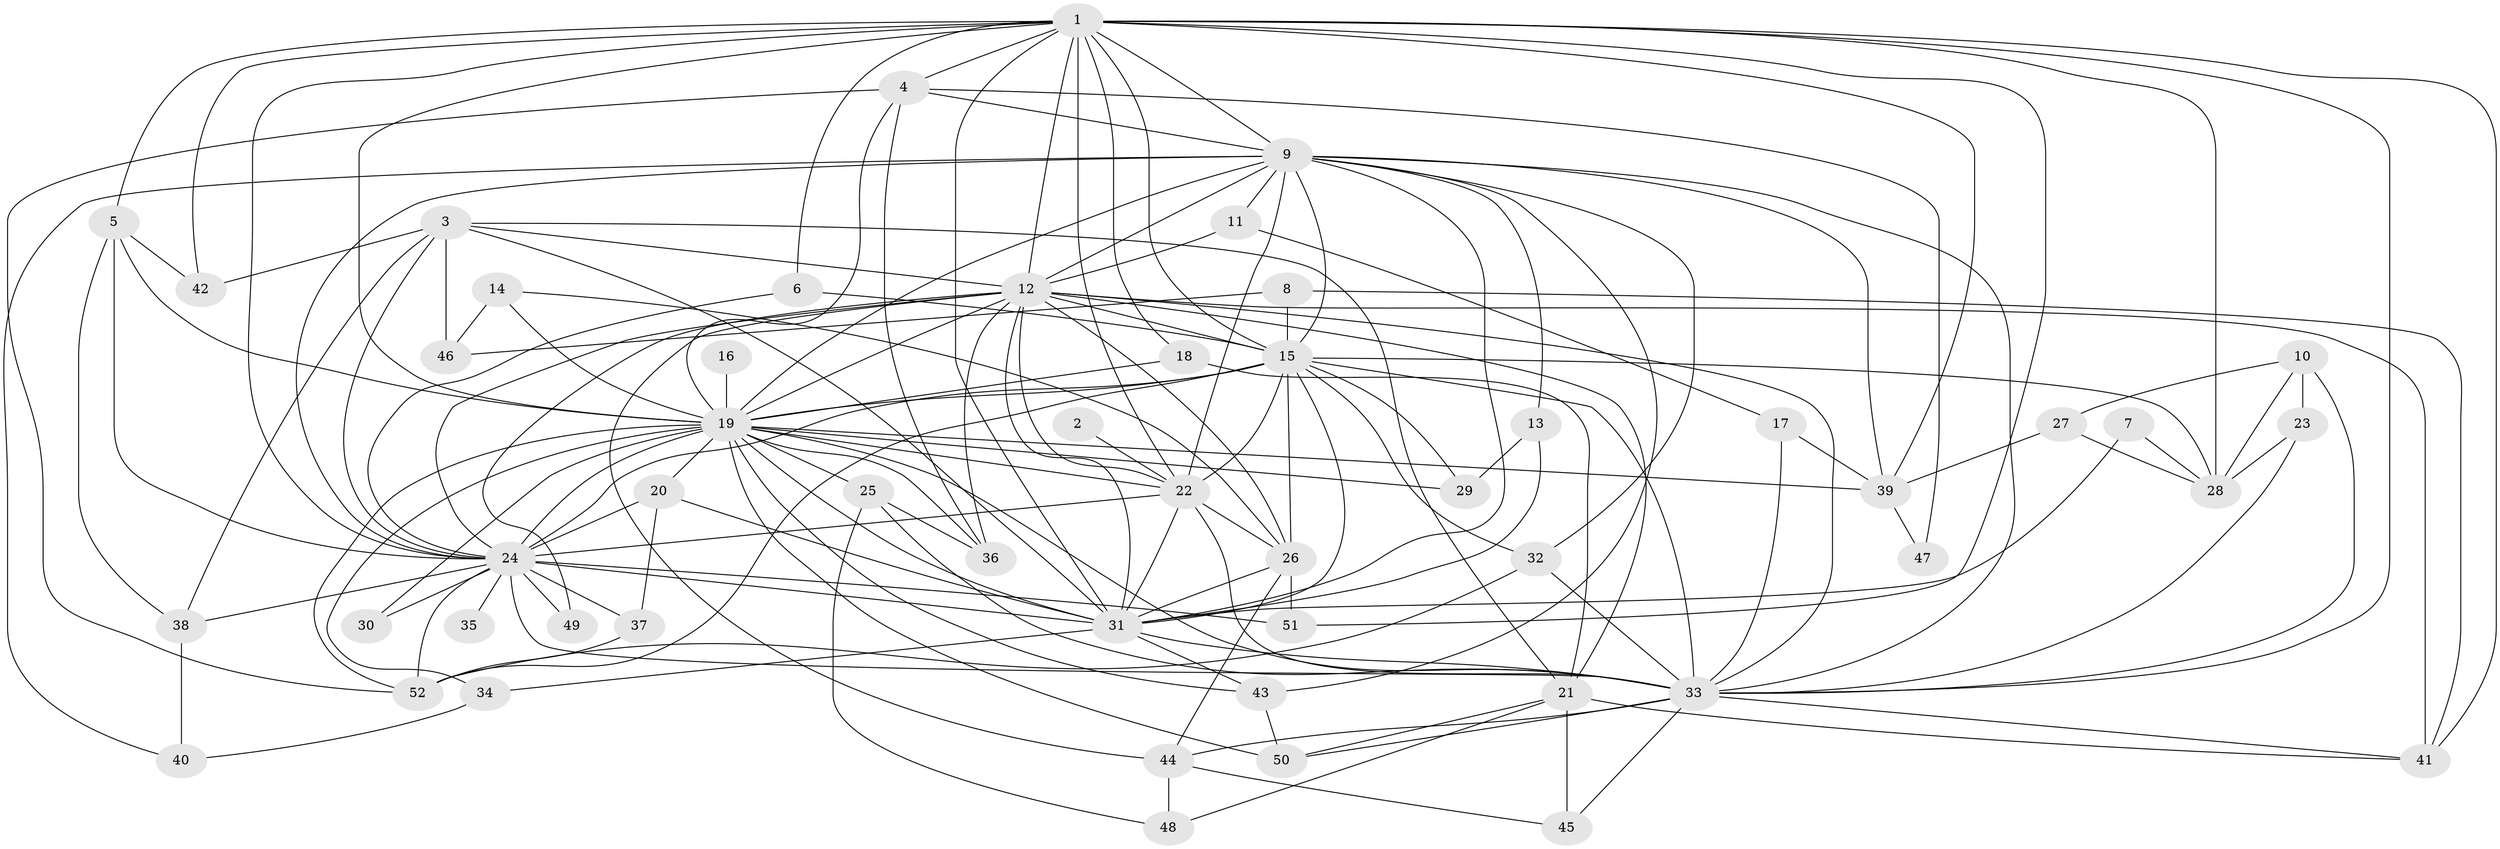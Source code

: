 // original degree distribution, {22: 0.019417475728155338, 23: 0.009708737864077669, 16: 0.019417475728155338, 19: 0.009708737864077669, 17: 0.009708737864077669, 29: 0.009708737864077669, 15: 0.019417475728155338, 7: 0.02912621359223301, 6: 0.02912621359223301, 2: 0.4854368932038835, 3: 0.23300970873786409, 5: 0.04854368932038835, 4: 0.07766990291262135}
// Generated by graph-tools (version 1.1) at 2025/01/03/09/25 03:01:15]
// undirected, 52 vertices, 152 edges
graph export_dot {
graph [start="1"]
  node [color=gray90,style=filled];
  1;
  2;
  3;
  4;
  5;
  6;
  7;
  8;
  9;
  10;
  11;
  12;
  13;
  14;
  15;
  16;
  17;
  18;
  19;
  20;
  21;
  22;
  23;
  24;
  25;
  26;
  27;
  28;
  29;
  30;
  31;
  32;
  33;
  34;
  35;
  36;
  37;
  38;
  39;
  40;
  41;
  42;
  43;
  44;
  45;
  46;
  47;
  48;
  49;
  50;
  51;
  52;
  1 -- 4 [weight=1.0];
  1 -- 5 [weight=1.0];
  1 -- 6 [weight=1.0];
  1 -- 9 [weight=2.0];
  1 -- 12 [weight=3.0];
  1 -- 15 [weight=2.0];
  1 -- 18 [weight=1.0];
  1 -- 19 [weight=2.0];
  1 -- 22 [weight=2.0];
  1 -- 24 [weight=2.0];
  1 -- 28 [weight=3.0];
  1 -- 31 [weight=3.0];
  1 -- 33 [weight=2.0];
  1 -- 39 [weight=1.0];
  1 -- 41 [weight=1.0];
  1 -- 42 [weight=1.0];
  1 -- 51 [weight=1.0];
  2 -- 22 [weight=1.0];
  3 -- 12 [weight=1.0];
  3 -- 21 [weight=1.0];
  3 -- 24 [weight=1.0];
  3 -- 31 [weight=1.0];
  3 -- 38 [weight=1.0];
  3 -- 42 [weight=1.0];
  3 -- 46 [weight=1.0];
  4 -- 9 [weight=1.0];
  4 -- 19 [weight=1.0];
  4 -- 36 [weight=1.0];
  4 -- 47 [weight=2.0];
  4 -- 52 [weight=1.0];
  5 -- 19 [weight=1.0];
  5 -- 24 [weight=1.0];
  5 -- 38 [weight=1.0];
  5 -- 42 [weight=1.0];
  6 -- 15 [weight=1.0];
  6 -- 24 [weight=1.0];
  7 -- 28 [weight=1.0];
  7 -- 31 [weight=1.0];
  8 -- 15 [weight=1.0];
  8 -- 41 [weight=1.0];
  8 -- 46 [weight=1.0];
  9 -- 11 [weight=1.0];
  9 -- 12 [weight=1.0];
  9 -- 13 [weight=1.0];
  9 -- 15 [weight=1.0];
  9 -- 19 [weight=1.0];
  9 -- 22 [weight=2.0];
  9 -- 24 [weight=1.0];
  9 -- 31 [weight=1.0];
  9 -- 32 [weight=1.0];
  9 -- 33 [weight=1.0];
  9 -- 39 [weight=1.0];
  9 -- 40 [weight=1.0];
  9 -- 43 [weight=1.0];
  10 -- 23 [weight=1.0];
  10 -- 27 [weight=1.0];
  10 -- 28 [weight=1.0];
  10 -- 33 [weight=2.0];
  11 -- 12 [weight=1.0];
  11 -- 17 [weight=1.0];
  12 -- 15 [weight=2.0];
  12 -- 19 [weight=3.0];
  12 -- 21 [weight=1.0];
  12 -- 22 [weight=1.0];
  12 -- 24 [weight=1.0];
  12 -- 26 [weight=1.0];
  12 -- 31 [weight=1.0];
  12 -- 33 [weight=1.0];
  12 -- 36 [weight=1.0];
  12 -- 41 [weight=1.0];
  12 -- 44 [weight=2.0];
  12 -- 49 [weight=1.0];
  13 -- 29 [weight=1.0];
  13 -- 31 [weight=1.0];
  14 -- 19 [weight=1.0];
  14 -- 26 [weight=1.0];
  14 -- 46 [weight=1.0];
  15 -- 19 [weight=1.0];
  15 -- 22 [weight=1.0];
  15 -- 24 [weight=1.0];
  15 -- 26 [weight=1.0];
  15 -- 28 [weight=1.0];
  15 -- 29 [weight=1.0];
  15 -- 31 [weight=1.0];
  15 -- 32 [weight=1.0];
  15 -- 33 [weight=1.0];
  15 -- 52 [weight=1.0];
  16 -- 19 [weight=1.0];
  17 -- 33 [weight=1.0];
  17 -- 39 [weight=1.0];
  18 -- 19 [weight=1.0];
  18 -- 21 [weight=1.0];
  19 -- 20 [weight=1.0];
  19 -- 22 [weight=1.0];
  19 -- 24 [weight=1.0];
  19 -- 25 [weight=1.0];
  19 -- 29 [weight=1.0];
  19 -- 30 [weight=1.0];
  19 -- 31 [weight=1.0];
  19 -- 33 [weight=3.0];
  19 -- 34 [weight=1.0];
  19 -- 36 [weight=1.0];
  19 -- 39 [weight=1.0];
  19 -- 43 [weight=1.0];
  19 -- 50 [weight=1.0];
  19 -- 52 [weight=1.0];
  20 -- 24 [weight=1.0];
  20 -- 31 [weight=1.0];
  20 -- 37 [weight=1.0];
  21 -- 41 [weight=1.0];
  21 -- 45 [weight=1.0];
  21 -- 48 [weight=1.0];
  21 -- 50 [weight=1.0];
  22 -- 24 [weight=2.0];
  22 -- 26 [weight=1.0];
  22 -- 31 [weight=2.0];
  22 -- 33 [weight=1.0];
  23 -- 28 [weight=1.0];
  23 -- 33 [weight=1.0];
  24 -- 30 [weight=1.0];
  24 -- 31 [weight=2.0];
  24 -- 33 [weight=1.0];
  24 -- 35 [weight=1.0];
  24 -- 37 [weight=1.0];
  24 -- 38 [weight=1.0];
  24 -- 49 [weight=1.0];
  24 -- 51 [weight=1.0];
  24 -- 52 [weight=1.0];
  25 -- 33 [weight=1.0];
  25 -- 36 [weight=1.0];
  25 -- 48 [weight=1.0];
  26 -- 31 [weight=1.0];
  26 -- 44 [weight=1.0];
  26 -- 51 [weight=1.0];
  27 -- 28 [weight=1.0];
  27 -- 39 [weight=1.0];
  31 -- 33 [weight=1.0];
  31 -- 34 [weight=1.0];
  31 -- 43 [weight=1.0];
  32 -- 33 [weight=1.0];
  32 -- 52 [weight=1.0];
  33 -- 41 [weight=1.0];
  33 -- 44 [weight=1.0];
  33 -- 45 [weight=1.0];
  33 -- 50 [weight=1.0];
  34 -- 40 [weight=1.0];
  37 -- 52 [weight=1.0];
  38 -- 40 [weight=1.0];
  39 -- 47 [weight=1.0];
  43 -- 50 [weight=1.0];
  44 -- 45 [weight=1.0];
  44 -- 48 [weight=1.0];
}
